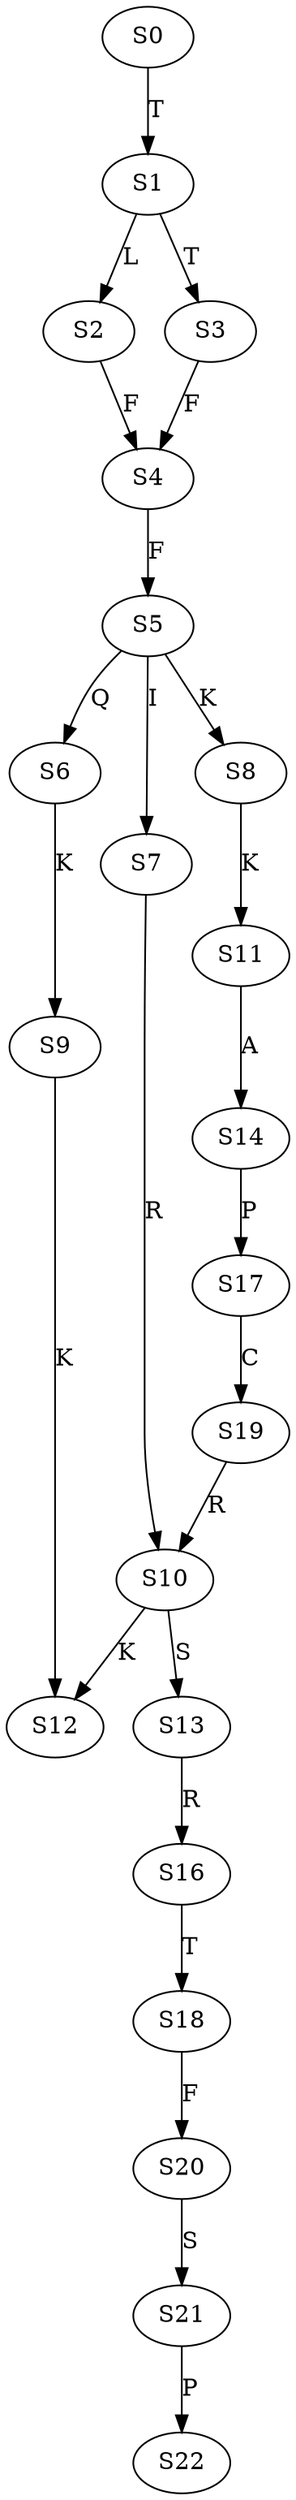 strict digraph  {
	S0 -> S1 [ label = T ];
	S1 -> S2 [ label = L ];
	S1 -> S3 [ label = T ];
	S2 -> S4 [ label = F ];
	S3 -> S4 [ label = F ];
	S4 -> S5 [ label = F ];
	S5 -> S6 [ label = Q ];
	S5 -> S7 [ label = I ];
	S5 -> S8 [ label = K ];
	S6 -> S9 [ label = K ];
	S7 -> S10 [ label = R ];
	S8 -> S11 [ label = K ];
	S9 -> S12 [ label = K ];
	S10 -> S12 [ label = K ];
	S10 -> S13 [ label = S ];
	S11 -> S14 [ label = A ];
	S13 -> S16 [ label = R ];
	S14 -> S17 [ label = P ];
	S16 -> S18 [ label = T ];
	S17 -> S19 [ label = C ];
	S18 -> S20 [ label = F ];
	S19 -> S10 [ label = R ];
	S20 -> S21 [ label = S ];
	S21 -> S22 [ label = P ];
}
